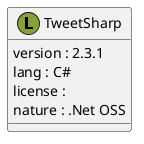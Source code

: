 @startuml
  class "TweetSharp" as namespace_tweet_sharp << (L, #86A136) >> [[../namespaces/namespace_tweet_sharp.html]] {
     version : 2.3.1 
     lang : C#
     license : 
     nature : .Net OSS 
  }
@enduml
